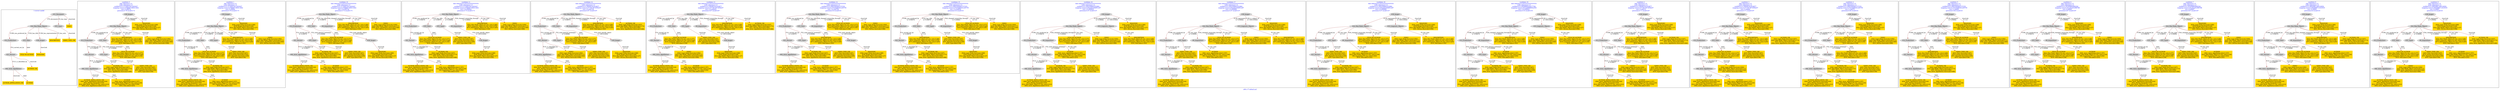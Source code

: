 digraph n0 {
fontcolor="blue"
remincross="true"
label="s08-s-17-edited.xml"
subgraph cluster_0 {
label="1-correct model"
n2[style="filled",color="white",fillcolor="lightgray",label="E12_Production1"];
n3[style="filled",color="white",fillcolor="lightgray",label="E21_Person1"];
n4[style="filled",color="white",fillcolor="lightgray",label="E82_Actor_Appellation1"];
n5[shape="plaintext",style="filled",fillcolor="gold",label="AUTHOR_URI"];
n6[style="filled",color="white",fillcolor="lightgray",label="E22_Man-Made_Object1"];
n7[style="filled",color="white",fillcolor="lightgray",label="E35_Title1"];
n8[style="filled",color="white",fillcolor="lightgray",label="E38_Image1"];
n9[shape="plaintext",style="filled",fillcolor="gold",label="DESCRIPTION"];
n10[style="filled",color="white",fillcolor="lightgray",label="E31_Document1"];
n11[style="filled",color="white",fillcolor="lightgray",label="E55_Type1"];
n12[shape="plaintext",style="filled",fillcolor="gold",label="VIDEO"];
n13[shape="plaintext",style="filled",fillcolor="gold",label="TITLE NO AUTHOR"];
n14[shape="plaintext",style="filled",fillcolor="gold",label="IMAGESRC"];
n15[shape="plaintext",style="filled",fillcolor="gold",label="VIDEO_TYPE_URI"];
n16[shape="plaintext",style="filled",fillcolor="gold",label="AUTHOR_APPELLATION_URI"];
n17[shape="plaintext",style="filled",fillcolor="gold",label="AUTHOR"];
}
subgraph cluster_1 {
label="candidate 0\nlink coherence:1.0\nnode coherence:1.0\nconfidence:0.31100915412402047\nmapping score:0.4786697180413402\ncost:13.99878\n-precision:0.79-recall:0.73"
n19[style="filled",color="white",fillcolor="lightgray",label="E12_Production1"];
n20[style="filled",color="white",fillcolor="lightgray",label="E21_Person1"];
n21[style="filled",color="white",fillcolor="lightgray",label="E55_Type1"];
n22[style="filled",color="white",fillcolor="lightgray",label="E82_Actor_Appellation1"];
n23[style="filled",color="white",fillcolor="lightgray",label="E22_Man-Made_Object1"];
n24[style="filled",color="white",fillcolor="lightgray",label="E35_Title1"];
n25[style="filled",color="white",fillcolor="lightgray",label="E38_Image1"];
n26[shape="plaintext",style="filled",fillcolor="gold",label="IMAGESRC\n[E40_Legal_Body,classLink,0.588]\n[E38_Image,classLink,0.228]\n[E22_Man-Made_Object,classLink,0.127]\n[E21_Person,classLink,0.056]"];
n27[shape="plaintext",style="filled",fillcolor="gold",label="VIDEO_TYPE_URI\n[E55_Type,classLink,0.467]\n[E74_Group,classLink,0.243]\n[E57_Material,classLink,0.209]\n[E55_Type,label,0.08]"];
n28[shape="plaintext",style="filled",fillcolor="gold",label="AUTHOR_APPELLATION_URI\n[E82_Actor_Appellation,classLink,0.64]\n[E21_Person,classLink,0.333]\n[E22_Man-Made_Object,P3_has_note,0.014]\n[E82_Actor_Appellation,label,0.013]"];
n29[shape="plaintext",style="filled",fillcolor="gold",label="AUTHOR_URI\n[E40_Legal_Body,classLink,0.647]\n[E22_Man-Made_Object,classLink,0.173]\n[E21_Person,classLink,0.092]\n[E82_Actor_Appellation,classLink,0.088]"];
n30[shape="plaintext",style="filled",fillcolor="gold",label="TITLE NO AUTHOR\n[E22_Man-Made_Object,P3_has_note,0.277]\n[E73_Information_Object,P3_has_note,0.246]\n[E33_Linguistic_Object,P3_has_note,0.239]\n[E35_Title,label,0.238]"];
n31[shape="plaintext",style="filled",fillcolor="gold",label="DESCRIPTION\n[E22_Man-Made_Object,P3_has_note,0.296]\n[E33_Linguistic_Object,P3_has_note,0.276]\n[E73_Information_Object,P3_has_note,0.265]\n[E35_Title,label,0.163]"];
n32[shape="plaintext",style="filled",fillcolor="gold",label="VIDEO\n[E40_Legal_Body,classLink,0.694]\n[E22_Man-Made_Object,classLink,0.17]\n[E82_Actor_Appellation,classLink,0.068]\n[E21_Person,classLink,0.068]"];
n33[shape="plaintext",style="filled",fillcolor="gold",label="AUTHOR\n[E82_Actor_Appellation,label,0.357]\n[E22_Man-Made_Object,P3_has_note,0.236]\n[E8_Acquisition,P3_has_note,0.204]\n[E35_Title,label,0.203]"];
}
subgraph cluster_2 {
label="candidate 1\nlink coherence:1.0\nnode coherence:1.0\nconfidence:0.31100915412402047\nmapping score:0.4786697180413402\ncost:13.99884\n-precision:0.79-recall:0.73"
n35[style="filled",color="white",fillcolor="lightgray",label="E12_Production1"];
n36[style="filled",color="white",fillcolor="lightgray",label="E21_Person1"];
n37[style="filled",color="white",fillcolor="lightgray",label="E82_Actor_Appellation1"];
n38[style="filled",color="white",fillcolor="lightgray",label="E22_Man-Made_Object1"];
n39[style="filled",color="white",fillcolor="lightgray",label="E35_Title1"];
n40[style="filled",color="white",fillcolor="lightgray",label="E55_Type2"];
n41[style="filled",color="white",fillcolor="lightgray",label="E38_Image1"];
n42[shape="plaintext",style="filled",fillcolor="gold",label="IMAGESRC\n[E40_Legal_Body,classLink,0.588]\n[E38_Image,classLink,0.228]\n[E22_Man-Made_Object,classLink,0.127]\n[E21_Person,classLink,0.056]"];
n43[shape="plaintext",style="filled",fillcolor="gold",label="AUTHOR_APPELLATION_URI\n[E82_Actor_Appellation,classLink,0.64]\n[E21_Person,classLink,0.333]\n[E22_Man-Made_Object,P3_has_note,0.014]\n[E82_Actor_Appellation,label,0.013]"];
n44[shape="plaintext",style="filled",fillcolor="gold",label="VIDEO_TYPE_URI\n[E55_Type,classLink,0.467]\n[E74_Group,classLink,0.243]\n[E57_Material,classLink,0.209]\n[E55_Type,label,0.08]"];
n45[shape="plaintext",style="filled",fillcolor="gold",label="AUTHOR_URI\n[E40_Legal_Body,classLink,0.647]\n[E22_Man-Made_Object,classLink,0.173]\n[E21_Person,classLink,0.092]\n[E82_Actor_Appellation,classLink,0.088]"];
n46[shape="plaintext",style="filled",fillcolor="gold",label="TITLE NO AUTHOR\n[E22_Man-Made_Object,P3_has_note,0.277]\n[E73_Information_Object,P3_has_note,0.246]\n[E33_Linguistic_Object,P3_has_note,0.239]\n[E35_Title,label,0.238]"];
n47[shape="plaintext",style="filled",fillcolor="gold",label="DESCRIPTION\n[E22_Man-Made_Object,P3_has_note,0.296]\n[E33_Linguistic_Object,P3_has_note,0.276]\n[E73_Information_Object,P3_has_note,0.265]\n[E35_Title,label,0.163]"];
n48[shape="plaintext",style="filled",fillcolor="gold",label="VIDEO\n[E40_Legal_Body,classLink,0.694]\n[E22_Man-Made_Object,classLink,0.17]\n[E82_Actor_Appellation,classLink,0.068]\n[E21_Person,classLink,0.068]"];
n49[shape="plaintext",style="filled",fillcolor="gold",label="AUTHOR\n[E82_Actor_Appellation,label,0.357]\n[E22_Man-Made_Object,P3_has_note,0.236]\n[E8_Acquisition,P3_has_note,0.204]\n[E35_Title,label,0.203]"];
}
subgraph cluster_3 {
label="candidate 10\nlink coherence:0.9333333333333333\nnode coherence:1.0\nconfidence:0.31100915412402047\nmapping score:0.4786697180413402\ncost:114.008792\n-precision:0.73-recall:0.73"
n51[style="filled",color="white",fillcolor="lightgray",label="E12_Production1"];
n52[style="filled",color="white",fillcolor="lightgray",label="E21_Person1"];
n53[style="filled",color="white",fillcolor="lightgray",label="E55_Type1"];
n54[style="filled",color="white",fillcolor="lightgray",label="E82_Actor_Appellation1"];
n55[style="filled",color="white",fillcolor="lightgray",label="E22_Man-Made_Object1"];
n56[style="filled",color="white",fillcolor="lightgray",label="E35_Title1"];
n57[style="filled",color="white",fillcolor="lightgray",label="E8_Acquisition1"];
n58[style="filled",color="white",fillcolor="lightgray",label="E38_Image1"];
n59[shape="plaintext",style="filled",fillcolor="gold",label="IMAGESRC\n[E40_Legal_Body,classLink,0.588]\n[E38_Image,classLink,0.228]\n[E22_Man-Made_Object,classLink,0.127]\n[E21_Person,classLink,0.056]"];
n60[shape="plaintext",style="filled",fillcolor="gold",label="VIDEO_TYPE_URI\n[E55_Type,classLink,0.467]\n[E74_Group,classLink,0.243]\n[E57_Material,classLink,0.209]\n[E55_Type,label,0.08]"];
n61[shape="plaintext",style="filled",fillcolor="gold",label="AUTHOR_APPELLATION_URI\n[E82_Actor_Appellation,classLink,0.64]\n[E21_Person,classLink,0.333]\n[E22_Man-Made_Object,P3_has_note,0.014]\n[E82_Actor_Appellation,label,0.013]"];
n62[shape="plaintext",style="filled",fillcolor="gold",label="AUTHOR_URI\n[E40_Legal_Body,classLink,0.647]\n[E22_Man-Made_Object,classLink,0.173]\n[E21_Person,classLink,0.092]\n[E82_Actor_Appellation,classLink,0.088]"];
n63[shape="plaintext",style="filled",fillcolor="gold",label="TITLE NO AUTHOR\n[E22_Man-Made_Object,P3_has_note,0.277]\n[E73_Information_Object,P3_has_note,0.246]\n[E33_Linguistic_Object,P3_has_note,0.239]\n[E35_Title,label,0.238]"];
n64[shape="plaintext",style="filled",fillcolor="gold",label="DESCRIPTION\n[E22_Man-Made_Object,P3_has_note,0.296]\n[E33_Linguistic_Object,P3_has_note,0.276]\n[E73_Information_Object,P3_has_note,0.265]\n[E35_Title,label,0.163]"];
n65[shape="plaintext",style="filled",fillcolor="gold",label="VIDEO\n[E40_Legal_Body,classLink,0.694]\n[E22_Man-Made_Object,classLink,0.17]\n[E82_Actor_Appellation,classLink,0.068]\n[E21_Person,classLink,0.068]"];
n66[shape="plaintext",style="filled",fillcolor="gold",label="AUTHOR\n[E82_Actor_Appellation,label,0.357]\n[E22_Man-Made_Object,P3_has_note,0.236]\n[E8_Acquisition,P3_has_note,0.204]\n[E35_Title,label,0.203]"];
}
subgraph cluster_4 {
label="candidate 11\nlink coherence:0.9333333333333333\nnode coherence:1.0\nconfidence:0.31100915412402047\nmapping score:0.4786697180413402\ncost:114.008852\n-precision:0.73-recall:0.73"
n68[style="filled",color="white",fillcolor="lightgray",label="E12_Production1"];
n69[style="filled",color="white",fillcolor="lightgray",label="E21_Person1"];
n70[style="filled",color="white",fillcolor="lightgray",label="E82_Actor_Appellation1"];
n71[style="filled",color="white",fillcolor="lightgray",label="E22_Man-Made_Object1"];
n72[style="filled",color="white",fillcolor="lightgray",label="E35_Title1"];
n73[style="filled",color="white",fillcolor="lightgray",label="E55_Type2"];
n74[style="filled",color="white",fillcolor="lightgray",label="E8_Acquisition1"];
n75[style="filled",color="white",fillcolor="lightgray",label="E38_Image1"];
n76[shape="plaintext",style="filled",fillcolor="gold",label="IMAGESRC\n[E40_Legal_Body,classLink,0.588]\n[E38_Image,classLink,0.228]\n[E22_Man-Made_Object,classLink,0.127]\n[E21_Person,classLink,0.056]"];
n77[shape="plaintext",style="filled",fillcolor="gold",label="AUTHOR_APPELLATION_URI\n[E82_Actor_Appellation,classLink,0.64]\n[E21_Person,classLink,0.333]\n[E22_Man-Made_Object,P3_has_note,0.014]\n[E82_Actor_Appellation,label,0.013]"];
n78[shape="plaintext",style="filled",fillcolor="gold",label="VIDEO_TYPE_URI\n[E55_Type,classLink,0.467]\n[E74_Group,classLink,0.243]\n[E57_Material,classLink,0.209]\n[E55_Type,label,0.08]"];
n79[shape="plaintext",style="filled",fillcolor="gold",label="AUTHOR_URI\n[E40_Legal_Body,classLink,0.647]\n[E22_Man-Made_Object,classLink,0.173]\n[E21_Person,classLink,0.092]\n[E82_Actor_Appellation,classLink,0.088]"];
n80[shape="plaintext",style="filled",fillcolor="gold",label="TITLE NO AUTHOR\n[E22_Man-Made_Object,P3_has_note,0.277]\n[E73_Information_Object,P3_has_note,0.246]\n[E33_Linguistic_Object,P3_has_note,0.239]\n[E35_Title,label,0.238]"];
n81[shape="plaintext",style="filled",fillcolor="gold",label="DESCRIPTION\n[E22_Man-Made_Object,P3_has_note,0.296]\n[E33_Linguistic_Object,P3_has_note,0.276]\n[E73_Information_Object,P3_has_note,0.265]\n[E35_Title,label,0.163]"];
n82[shape="plaintext",style="filled",fillcolor="gold",label="VIDEO\n[E40_Legal_Body,classLink,0.694]\n[E22_Man-Made_Object,classLink,0.17]\n[E82_Actor_Appellation,classLink,0.068]\n[E21_Person,classLink,0.068]"];
n83[shape="plaintext",style="filled",fillcolor="gold",label="AUTHOR\n[E82_Actor_Appellation,label,0.357]\n[E22_Man-Made_Object,P3_has_note,0.236]\n[E8_Acquisition,P3_has_note,0.204]\n[E35_Title,label,0.203]"];
}
subgraph cluster_5 {
label="candidate 12\nlink coherence:0.9333333333333333\nnode coherence:1.0\nconfidence:0.308362161916877\nmapping score:0.4777873873056257\ncost:114.008792\n-precision:0.67-recall:0.67"
n85[style="filled",color="white",fillcolor="lightgray",label="E12_Production1"];
n86[style="filled",color="white",fillcolor="lightgray",label="E21_Person1"];
n87[style="filled",color="white",fillcolor="lightgray",label="E55_Type1"];
n88[style="filled",color="white",fillcolor="lightgray",label="E82_Actor_Appellation1"];
n89[style="filled",color="white",fillcolor="lightgray",label="E22_Man-Made_Object1"];
n90[style="filled",color="white",fillcolor="lightgray",label="E35_Title1"];
n91[style="filled",color="white",fillcolor="lightgray",label="E8_Acquisition1"];
n92[style="filled",color="white",fillcolor="lightgray",label="E38_Image1"];
n93[shape="plaintext",style="filled",fillcolor="gold",label="IMAGESRC\n[E40_Legal_Body,classLink,0.588]\n[E38_Image,classLink,0.228]\n[E22_Man-Made_Object,classLink,0.127]\n[E21_Person,classLink,0.056]"];
n94[shape="plaintext",style="filled",fillcolor="gold",label="VIDEO_TYPE_URI\n[E55_Type,classLink,0.467]\n[E74_Group,classLink,0.243]\n[E57_Material,classLink,0.209]\n[E55_Type,label,0.08]"];
n95[shape="plaintext",style="filled",fillcolor="gold",label="AUTHOR_APPELLATION_URI\n[E82_Actor_Appellation,classLink,0.64]\n[E21_Person,classLink,0.333]\n[E22_Man-Made_Object,P3_has_note,0.014]\n[E82_Actor_Appellation,label,0.013]"];
n96[shape="plaintext",style="filled",fillcolor="gold",label="VIDEO\n[E40_Legal_Body,classLink,0.694]\n[E22_Man-Made_Object,classLink,0.17]\n[E82_Actor_Appellation,classLink,0.068]\n[E21_Person,classLink,0.068]"];
n97[shape="plaintext",style="filled",fillcolor="gold",label="TITLE NO AUTHOR\n[E22_Man-Made_Object,P3_has_note,0.277]\n[E73_Information_Object,P3_has_note,0.246]\n[E33_Linguistic_Object,P3_has_note,0.239]\n[E35_Title,label,0.238]"];
n98[shape="plaintext",style="filled",fillcolor="gold",label="DESCRIPTION\n[E22_Man-Made_Object,P3_has_note,0.296]\n[E33_Linguistic_Object,P3_has_note,0.276]\n[E73_Information_Object,P3_has_note,0.265]\n[E35_Title,label,0.163]"];
n99[shape="plaintext",style="filled",fillcolor="gold",label="AUTHOR_URI\n[E40_Legal_Body,classLink,0.647]\n[E22_Man-Made_Object,classLink,0.173]\n[E21_Person,classLink,0.092]\n[E82_Actor_Appellation,classLink,0.088]"];
n100[shape="plaintext",style="filled",fillcolor="gold",label="AUTHOR\n[E82_Actor_Appellation,label,0.357]\n[E22_Man-Made_Object,P3_has_note,0.236]\n[E8_Acquisition,P3_has_note,0.204]\n[E35_Title,label,0.203]"];
}
subgraph cluster_6 {
label="candidate 13\nlink coherence:0.9333333333333333\nnode coherence:1.0\nconfidence:0.308362161916877\nmapping score:0.4777873873056257\ncost:114.008852\n-precision:0.67-recall:0.67"
n102[style="filled",color="white",fillcolor="lightgray",label="E12_Production1"];
n103[style="filled",color="white",fillcolor="lightgray",label="E21_Person1"];
n104[style="filled",color="white",fillcolor="lightgray",label="E82_Actor_Appellation1"];
n105[style="filled",color="white",fillcolor="lightgray",label="E22_Man-Made_Object1"];
n106[style="filled",color="white",fillcolor="lightgray",label="E35_Title1"];
n107[style="filled",color="white",fillcolor="lightgray",label="E55_Type2"];
n108[style="filled",color="white",fillcolor="lightgray",label="E8_Acquisition1"];
n109[style="filled",color="white",fillcolor="lightgray",label="E38_Image1"];
n110[shape="plaintext",style="filled",fillcolor="gold",label="IMAGESRC\n[E40_Legal_Body,classLink,0.588]\n[E38_Image,classLink,0.228]\n[E22_Man-Made_Object,classLink,0.127]\n[E21_Person,classLink,0.056]"];
n111[shape="plaintext",style="filled",fillcolor="gold",label="AUTHOR_APPELLATION_URI\n[E82_Actor_Appellation,classLink,0.64]\n[E21_Person,classLink,0.333]\n[E22_Man-Made_Object,P3_has_note,0.014]\n[E82_Actor_Appellation,label,0.013]"];
n112[shape="plaintext",style="filled",fillcolor="gold",label="VIDEO_TYPE_URI\n[E55_Type,classLink,0.467]\n[E74_Group,classLink,0.243]\n[E57_Material,classLink,0.209]\n[E55_Type,label,0.08]"];
n113[shape="plaintext",style="filled",fillcolor="gold",label="VIDEO\n[E40_Legal_Body,classLink,0.694]\n[E22_Man-Made_Object,classLink,0.17]\n[E82_Actor_Appellation,classLink,0.068]\n[E21_Person,classLink,0.068]"];
n114[shape="plaintext",style="filled",fillcolor="gold",label="TITLE NO AUTHOR\n[E22_Man-Made_Object,P3_has_note,0.277]\n[E73_Information_Object,P3_has_note,0.246]\n[E33_Linguistic_Object,P3_has_note,0.239]\n[E35_Title,label,0.238]"];
n115[shape="plaintext",style="filled",fillcolor="gold",label="DESCRIPTION\n[E22_Man-Made_Object,P3_has_note,0.296]\n[E33_Linguistic_Object,P3_has_note,0.276]\n[E73_Information_Object,P3_has_note,0.265]\n[E35_Title,label,0.163]"];
n116[shape="plaintext",style="filled",fillcolor="gold",label="AUTHOR_URI\n[E40_Legal_Body,classLink,0.647]\n[E22_Man-Made_Object,classLink,0.173]\n[E21_Person,classLink,0.092]\n[E82_Actor_Appellation,classLink,0.088]"];
n117[shape="plaintext",style="filled",fillcolor="gold",label="AUTHOR\n[E82_Actor_Appellation,label,0.357]\n[E22_Man-Made_Object,P3_has_note,0.236]\n[E8_Acquisition,P3_has_note,0.204]\n[E35_Title,label,0.203]"];
}
subgraph cluster_7 {
label="candidate 14\nlink coherence:0.9333333333333333\nnode coherence:1.0\nconfidence:0.29925264903737253\nmapping score:0.47475088301245755\ncost:114.008792\n-precision:0.6-recall:0.6"
n119[style="filled",color="white",fillcolor="lightgray",label="E12_Production1"];
n120[style="filled",color="white",fillcolor="lightgray",label="E21_Person1"];
n121[style="filled",color="white",fillcolor="lightgray",label="E55_Type1"];
n122[style="filled",color="white",fillcolor="lightgray",label="E82_Actor_Appellation1"];
n123[style="filled",color="white",fillcolor="lightgray",label="E22_Man-Made_Object1"];
n124[style="filled",color="white",fillcolor="lightgray",label="E35_Title1"];
n125[style="filled",color="white",fillcolor="lightgray",label="E8_Acquisition1"];
n126[style="filled",color="white",fillcolor="lightgray",label="E38_Image1"];
n127[shape="plaintext",style="filled",fillcolor="gold",label="IMAGESRC\n[E40_Legal_Body,classLink,0.588]\n[E38_Image,classLink,0.228]\n[E22_Man-Made_Object,classLink,0.127]\n[E21_Person,classLink,0.056]"];
n128[shape="plaintext",style="filled",fillcolor="gold",label="VIDEO_TYPE_URI\n[E55_Type,classLink,0.467]\n[E74_Group,classLink,0.243]\n[E57_Material,classLink,0.209]\n[E55_Type,label,0.08]"];
n129[shape="plaintext",style="filled",fillcolor="gold",label="AUTHOR_APPELLATION_URI\n[E82_Actor_Appellation,classLink,0.64]\n[E21_Person,classLink,0.333]\n[E22_Man-Made_Object,P3_has_note,0.014]\n[E82_Actor_Appellation,label,0.013]"];
n130[shape="plaintext",style="filled",fillcolor="gold",label="AUTHOR_URI\n[E40_Legal_Body,classLink,0.647]\n[E22_Man-Made_Object,classLink,0.173]\n[E21_Person,classLink,0.092]\n[E82_Actor_Appellation,classLink,0.088]"];
n131[shape="plaintext",style="filled",fillcolor="gold",label="DESCRIPTION\n[E22_Man-Made_Object,P3_has_note,0.296]\n[E33_Linguistic_Object,P3_has_note,0.276]\n[E73_Information_Object,P3_has_note,0.265]\n[E35_Title,label,0.163]"];
n132[shape="plaintext",style="filled",fillcolor="gold",label="TITLE NO AUTHOR\n[E22_Man-Made_Object,P3_has_note,0.277]\n[E73_Information_Object,P3_has_note,0.246]\n[E33_Linguistic_Object,P3_has_note,0.239]\n[E35_Title,label,0.238]"];
n133[shape="plaintext",style="filled",fillcolor="gold",label="VIDEO\n[E40_Legal_Body,classLink,0.694]\n[E22_Man-Made_Object,classLink,0.17]\n[E82_Actor_Appellation,classLink,0.068]\n[E21_Person,classLink,0.068]"];
n134[shape="plaintext",style="filled",fillcolor="gold",label="AUTHOR\n[E82_Actor_Appellation,label,0.357]\n[E22_Man-Made_Object,P3_has_note,0.236]\n[E8_Acquisition,P3_has_note,0.204]\n[E35_Title,label,0.203]"];
}
subgraph cluster_8 {
label="candidate 15\nlink coherence:0.9333333333333333\nnode coherence:1.0\nconfidence:0.29925264903737253\nmapping score:0.47475088301245755\ncost:114.008852\n-precision:0.6-recall:0.6"
n136[style="filled",color="white",fillcolor="lightgray",label="E12_Production1"];
n137[style="filled",color="white",fillcolor="lightgray",label="E21_Person1"];
n138[style="filled",color="white",fillcolor="lightgray",label="E82_Actor_Appellation1"];
n139[style="filled",color="white",fillcolor="lightgray",label="E22_Man-Made_Object1"];
n140[style="filled",color="white",fillcolor="lightgray",label="E35_Title1"];
n141[style="filled",color="white",fillcolor="lightgray",label="E55_Type2"];
n142[style="filled",color="white",fillcolor="lightgray",label="E8_Acquisition1"];
n143[style="filled",color="white",fillcolor="lightgray",label="E38_Image1"];
n144[shape="plaintext",style="filled",fillcolor="gold",label="IMAGESRC\n[E40_Legal_Body,classLink,0.588]\n[E38_Image,classLink,0.228]\n[E22_Man-Made_Object,classLink,0.127]\n[E21_Person,classLink,0.056]"];
n145[shape="plaintext",style="filled",fillcolor="gold",label="AUTHOR_APPELLATION_URI\n[E82_Actor_Appellation,classLink,0.64]\n[E21_Person,classLink,0.333]\n[E22_Man-Made_Object,P3_has_note,0.014]\n[E82_Actor_Appellation,label,0.013]"];
n146[shape="plaintext",style="filled",fillcolor="gold",label="VIDEO_TYPE_URI\n[E55_Type,classLink,0.467]\n[E74_Group,classLink,0.243]\n[E57_Material,classLink,0.209]\n[E55_Type,label,0.08]"];
n147[shape="plaintext",style="filled",fillcolor="gold",label="AUTHOR_URI\n[E40_Legal_Body,classLink,0.647]\n[E22_Man-Made_Object,classLink,0.173]\n[E21_Person,classLink,0.092]\n[E82_Actor_Appellation,classLink,0.088]"];
n148[shape="plaintext",style="filled",fillcolor="gold",label="DESCRIPTION\n[E22_Man-Made_Object,P3_has_note,0.296]\n[E33_Linguistic_Object,P3_has_note,0.276]\n[E73_Information_Object,P3_has_note,0.265]\n[E35_Title,label,0.163]"];
n149[shape="plaintext",style="filled",fillcolor="gold",label="TITLE NO AUTHOR\n[E22_Man-Made_Object,P3_has_note,0.277]\n[E73_Information_Object,P3_has_note,0.246]\n[E33_Linguistic_Object,P3_has_note,0.239]\n[E35_Title,label,0.238]"];
n150[shape="plaintext",style="filled",fillcolor="gold",label="VIDEO\n[E40_Legal_Body,classLink,0.694]\n[E22_Man-Made_Object,classLink,0.17]\n[E82_Actor_Appellation,classLink,0.068]\n[E21_Person,classLink,0.068]"];
n151[shape="plaintext",style="filled",fillcolor="gold",label="AUTHOR\n[E82_Actor_Appellation,label,0.357]\n[E22_Man-Made_Object,P3_has_note,0.236]\n[E8_Acquisition,P3_has_note,0.204]\n[E35_Title,label,0.203]"];
}
subgraph cluster_9 {
label="candidate 16\nlink coherence:0.9333333333333333\nnode coherence:1.0\nconfidence:0.2942206602553892\nmapping score:0.4522402200851297\ncost:114.008822\n-precision:0.47-recall:0.47"
n153[style="filled",color="white",fillcolor="lightgray",label="E12_Production1"];
n154[style="filled",color="white",fillcolor="lightgray",label="E21_Person1"];
n155[style="filled",color="white",fillcolor="lightgray",label="E55_Type1"];
n156[style="filled",color="white",fillcolor="lightgray",label="E82_Actor_Appellation1"];
n157[style="filled",color="white",fillcolor="lightgray",label="E22_Man-Made_Object1"];
n158[style="filled",color="white",fillcolor="lightgray",label="E8_Acquisition1"];
n159[style="filled",color="white",fillcolor="lightgray",label="E38_Image1"];
n160[style="filled",color="white",fillcolor="lightgray",label="E33_Linguistic_Object2"];
n161[shape="plaintext",style="filled",fillcolor="gold",label="DESCRIPTION\n[E22_Man-Made_Object,P3_has_note,0.296]\n[E33_Linguistic_Object,P3_has_note,0.276]\n[E73_Information_Object,P3_has_note,0.265]\n[E35_Title,label,0.163]"];
n162[shape="plaintext",style="filled",fillcolor="gold",label="IMAGESRC\n[E40_Legal_Body,classLink,0.588]\n[E38_Image,classLink,0.228]\n[E22_Man-Made_Object,classLink,0.127]\n[E21_Person,classLink,0.056]"];
n163[shape="plaintext",style="filled",fillcolor="gold",label="VIDEO_TYPE_URI\n[E55_Type,classLink,0.467]\n[E74_Group,classLink,0.243]\n[E57_Material,classLink,0.209]\n[E55_Type,label,0.08]"];
n164[shape="plaintext",style="filled",fillcolor="gold",label="AUTHOR_APPELLATION_URI\n[E82_Actor_Appellation,classLink,0.64]\n[E21_Person,classLink,0.333]\n[E22_Man-Made_Object,P3_has_note,0.014]\n[E82_Actor_Appellation,label,0.013]"];
n165[shape="plaintext",style="filled",fillcolor="gold",label="AUTHOR_URI\n[E40_Legal_Body,classLink,0.647]\n[E22_Man-Made_Object,classLink,0.173]\n[E21_Person,classLink,0.092]\n[E82_Actor_Appellation,classLink,0.088]"];
n166[shape="plaintext",style="filled",fillcolor="gold",label="TITLE NO AUTHOR\n[E22_Man-Made_Object,P3_has_note,0.277]\n[E73_Information_Object,P3_has_note,0.246]\n[E33_Linguistic_Object,P3_has_note,0.239]\n[E35_Title,label,0.238]"];
n167[shape="plaintext",style="filled",fillcolor="gold",label="VIDEO\n[E40_Legal_Body,classLink,0.694]\n[E22_Man-Made_Object,classLink,0.17]\n[E82_Actor_Appellation,classLink,0.068]\n[E21_Person,classLink,0.068]"];
n168[shape="plaintext",style="filled",fillcolor="gold",label="AUTHOR\n[E82_Actor_Appellation,label,0.357]\n[E22_Man-Made_Object,P3_has_note,0.236]\n[E8_Acquisition,P3_has_note,0.204]\n[E35_Title,label,0.203]"];
}
subgraph cluster_10 {
label="candidate 17\nlink coherence:0.9333333333333333\nnode coherence:1.0\nconfidence:0.2942206602553892\nmapping score:0.4522402200851297\ncost:114.008882\n-precision:0.47-recall:0.47"
n170[style="filled",color="white",fillcolor="lightgray",label="E12_Production1"];
n171[style="filled",color="white",fillcolor="lightgray",label="E21_Person1"];
n172[style="filled",color="white",fillcolor="lightgray",label="E82_Actor_Appellation1"];
n173[style="filled",color="white",fillcolor="lightgray",label="E22_Man-Made_Object1"];
n174[style="filled",color="white",fillcolor="lightgray",label="E55_Type2"];
n175[style="filled",color="white",fillcolor="lightgray",label="E8_Acquisition1"];
n176[style="filled",color="white",fillcolor="lightgray",label="E38_Image1"];
n177[style="filled",color="white",fillcolor="lightgray",label="E33_Linguistic_Object2"];
n178[shape="plaintext",style="filled",fillcolor="gold",label="DESCRIPTION\n[E22_Man-Made_Object,P3_has_note,0.296]\n[E33_Linguistic_Object,P3_has_note,0.276]\n[E73_Information_Object,P3_has_note,0.265]\n[E35_Title,label,0.163]"];
n179[shape="plaintext",style="filled",fillcolor="gold",label="IMAGESRC\n[E40_Legal_Body,classLink,0.588]\n[E38_Image,classLink,0.228]\n[E22_Man-Made_Object,classLink,0.127]\n[E21_Person,classLink,0.056]"];
n180[shape="plaintext",style="filled",fillcolor="gold",label="AUTHOR_APPELLATION_URI\n[E82_Actor_Appellation,classLink,0.64]\n[E21_Person,classLink,0.333]\n[E22_Man-Made_Object,P3_has_note,0.014]\n[E82_Actor_Appellation,label,0.013]"];
n181[shape="plaintext",style="filled",fillcolor="gold",label="VIDEO_TYPE_URI\n[E55_Type,classLink,0.467]\n[E74_Group,classLink,0.243]\n[E57_Material,classLink,0.209]\n[E55_Type,label,0.08]"];
n182[shape="plaintext",style="filled",fillcolor="gold",label="AUTHOR_URI\n[E40_Legal_Body,classLink,0.647]\n[E22_Man-Made_Object,classLink,0.173]\n[E21_Person,classLink,0.092]\n[E82_Actor_Appellation,classLink,0.088]"];
n183[shape="plaintext",style="filled",fillcolor="gold",label="TITLE NO AUTHOR\n[E22_Man-Made_Object,P3_has_note,0.277]\n[E73_Information_Object,P3_has_note,0.246]\n[E33_Linguistic_Object,P3_has_note,0.239]\n[E35_Title,label,0.238]"];
n184[shape="plaintext",style="filled",fillcolor="gold",label="VIDEO\n[E40_Legal_Body,classLink,0.694]\n[E22_Man-Made_Object,classLink,0.17]\n[E82_Actor_Appellation,classLink,0.068]\n[E21_Person,classLink,0.068]"];
n185[shape="plaintext",style="filled",fillcolor="gold",label="AUTHOR\n[E82_Actor_Appellation,label,0.357]\n[E22_Man-Made_Object,P3_has_note,0.236]\n[E8_Acquisition,P3_has_note,0.204]\n[E35_Title,label,0.203]"];
}
subgraph cluster_11 {
label="candidate 18\nlink coherence:0.9333333333333333\nnode coherence:1.0\nconfidence:0.2942206602553892\nmapping score:0.4522402200851297\ncost:114.008962\n-precision:0.47-recall:0.47"
n187[style="filled",color="white",fillcolor="lightgray",label="E12_Production1"];
n188[style="filled",color="white",fillcolor="lightgray",label="E21_Person1"];
n189[style="filled",color="white",fillcolor="lightgray",label="E82_Actor_Appellation1"];
n190[style="filled",color="white",fillcolor="lightgray",label="E22_Man-Made_Object1"];
n191[style="filled",color="white",fillcolor="lightgray",label="E55_Type3"];
n192[style="filled",color="white",fillcolor="lightgray",label="E8_Acquisition1"];
n193[style="filled",color="white",fillcolor="lightgray",label="E38_Image1"];
n194[style="filled",color="white",fillcolor="lightgray",label="E33_Linguistic_Object2"];
n195[shape="plaintext",style="filled",fillcolor="gold",label="DESCRIPTION\n[E22_Man-Made_Object,P3_has_note,0.296]\n[E33_Linguistic_Object,P3_has_note,0.276]\n[E73_Information_Object,P3_has_note,0.265]\n[E35_Title,label,0.163]"];
n196[shape="plaintext",style="filled",fillcolor="gold",label="IMAGESRC\n[E40_Legal_Body,classLink,0.588]\n[E38_Image,classLink,0.228]\n[E22_Man-Made_Object,classLink,0.127]\n[E21_Person,classLink,0.056]"];
n197[shape="plaintext",style="filled",fillcolor="gold",label="AUTHOR_APPELLATION_URI\n[E82_Actor_Appellation,classLink,0.64]\n[E21_Person,classLink,0.333]\n[E22_Man-Made_Object,P3_has_note,0.014]\n[E82_Actor_Appellation,label,0.013]"];
n198[shape="plaintext",style="filled",fillcolor="gold",label="VIDEO_TYPE_URI\n[E55_Type,classLink,0.467]\n[E74_Group,classLink,0.243]\n[E57_Material,classLink,0.209]\n[E55_Type,label,0.08]"];
n199[shape="plaintext",style="filled",fillcolor="gold",label="AUTHOR_URI\n[E40_Legal_Body,classLink,0.647]\n[E22_Man-Made_Object,classLink,0.173]\n[E21_Person,classLink,0.092]\n[E82_Actor_Appellation,classLink,0.088]"];
n200[shape="plaintext",style="filled",fillcolor="gold",label="TITLE NO AUTHOR\n[E22_Man-Made_Object,P3_has_note,0.277]\n[E73_Information_Object,P3_has_note,0.246]\n[E33_Linguistic_Object,P3_has_note,0.239]\n[E35_Title,label,0.238]"];
n201[shape="plaintext",style="filled",fillcolor="gold",label="VIDEO\n[E40_Legal_Body,classLink,0.694]\n[E22_Man-Made_Object,classLink,0.17]\n[E82_Actor_Appellation,classLink,0.068]\n[E21_Person,classLink,0.068]"];
n202[shape="plaintext",style="filled",fillcolor="gold",label="AUTHOR\n[E82_Actor_Appellation,label,0.357]\n[E22_Man-Made_Object,P3_has_note,0.236]\n[E8_Acquisition,P3_has_note,0.204]\n[E35_Title,label,0.203]"];
}
subgraph cluster_12 {
label="candidate 19\nlink coherence:0.9333333333333333\nnode coherence:1.0\nconfidence:0.29208900428277784\nmapping score:0.4515296680942593\ncost:114.008822\n-precision:0.53-recall:0.53"
n204[style="filled",color="white",fillcolor="lightgray",label="E12_Production1"];
n205[style="filled",color="white",fillcolor="lightgray",label="E21_Person1"];
n206[style="filled",color="white",fillcolor="lightgray",label="E55_Type1"];
n207[style="filled",color="white",fillcolor="lightgray",label="E82_Actor_Appellation1"];
n208[style="filled",color="white",fillcolor="lightgray",label="E22_Man-Made_Object1"];
n209[style="filled",color="white",fillcolor="lightgray",label="E8_Acquisition1"];
n210[style="filled",color="white",fillcolor="lightgray",label="E38_Image1"];
n211[style="filled",color="white",fillcolor="lightgray",label="E33_Linguistic_Object2"];
n212[shape="plaintext",style="filled",fillcolor="gold",label="TITLE NO AUTHOR\n[E22_Man-Made_Object,P3_has_note,0.277]\n[E73_Information_Object,P3_has_note,0.246]\n[E33_Linguistic_Object,P3_has_note,0.239]\n[E35_Title,label,0.238]"];
n213[shape="plaintext",style="filled",fillcolor="gold",label="IMAGESRC\n[E40_Legal_Body,classLink,0.588]\n[E38_Image,classLink,0.228]\n[E22_Man-Made_Object,classLink,0.127]\n[E21_Person,classLink,0.056]"];
n214[shape="plaintext",style="filled",fillcolor="gold",label="VIDEO_TYPE_URI\n[E55_Type,classLink,0.467]\n[E74_Group,classLink,0.243]\n[E57_Material,classLink,0.209]\n[E55_Type,label,0.08]"];
n215[shape="plaintext",style="filled",fillcolor="gold",label="AUTHOR_APPELLATION_URI\n[E82_Actor_Appellation,classLink,0.64]\n[E21_Person,classLink,0.333]\n[E22_Man-Made_Object,P3_has_note,0.014]\n[E82_Actor_Appellation,label,0.013]"];
n216[shape="plaintext",style="filled",fillcolor="gold",label="AUTHOR_URI\n[E40_Legal_Body,classLink,0.647]\n[E22_Man-Made_Object,classLink,0.173]\n[E21_Person,classLink,0.092]\n[E82_Actor_Appellation,classLink,0.088]"];
n217[shape="plaintext",style="filled",fillcolor="gold",label="DESCRIPTION\n[E22_Man-Made_Object,P3_has_note,0.296]\n[E33_Linguistic_Object,P3_has_note,0.276]\n[E73_Information_Object,P3_has_note,0.265]\n[E35_Title,label,0.163]"];
n218[shape="plaintext",style="filled",fillcolor="gold",label="VIDEO\n[E40_Legal_Body,classLink,0.694]\n[E22_Man-Made_Object,classLink,0.17]\n[E82_Actor_Appellation,classLink,0.068]\n[E21_Person,classLink,0.068]"];
n219[shape="plaintext",style="filled",fillcolor="gold",label="AUTHOR\n[E82_Actor_Appellation,label,0.357]\n[E22_Man-Made_Object,P3_has_note,0.236]\n[E8_Acquisition,P3_has_note,0.204]\n[E35_Title,label,0.203]"];
}
subgraph cluster_13 {
label="candidate 2\nlink coherence:1.0\nnode coherence:1.0\nconfidence:0.308362161916877\nmapping score:0.4777873873056257\ncost:13.99878\n-precision:0.71-recall:0.67"
n221[style="filled",color="white",fillcolor="lightgray",label="E12_Production1"];
n222[style="filled",color="white",fillcolor="lightgray",label="E21_Person1"];
n223[style="filled",color="white",fillcolor="lightgray",label="E55_Type1"];
n224[style="filled",color="white",fillcolor="lightgray",label="E82_Actor_Appellation1"];
n225[style="filled",color="white",fillcolor="lightgray",label="E22_Man-Made_Object1"];
n226[style="filled",color="white",fillcolor="lightgray",label="E35_Title1"];
n227[style="filled",color="white",fillcolor="lightgray",label="E38_Image1"];
n228[shape="plaintext",style="filled",fillcolor="gold",label="IMAGESRC\n[E40_Legal_Body,classLink,0.588]\n[E38_Image,classLink,0.228]\n[E22_Man-Made_Object,classLink,0.127]\n[E21_Person,classLink,0.056]"];
n229[shape="plaintext",style="filled",fillcolor="gold",label="VIDEO_TYPE_URI\n[E55_Type,classLink,0.467]\n[E74_Group,classLink,0.243]\n[E57_Material,classLink,0.209]\n[E55_Type,label,0.08]"];
n230[shape="plaintext",style="filled",fillcolor="gold",label="AUTHOR_APPELLATION_URI\n[E82_Actor_Appellation,classLink,0.64]\n[E21_Person,classLink,0.333]\n[E22_Man-Made_Object,P3_has_note,0.014]\n[E82_Actor_Appellation,label,0.013]"];
n231[shape="plaintext",style="filled",fillcolor="gold",label="VIDEO\n[E40_Legal_Body,classLink,0.694]\n[E22_Man-Made_Object,classLink,0.17]\n[E82_Actor_Appellation,classLink,0.068]\n[E21_Person,classLink,0.068]"];
n232[shape="plaintext",style="filled",fillcolor="gold",label="TITLE NO AUTHOR\n[E22_Man-Made_Object,P3_has_note,0.277]\n[E73_Information_Object,P3_has_note,0.246]\n[E33_Linguistic_Object,P3_has_note,0.239]\n[E35_Title,label,0.238]"];
n233[shape="plaintext",style="filled",fillcolor="gold",label="DESCRIPTION\n[E22_Man-Made_Object,P3_has_note,0.296]\n[E33_Linguistic_Object,P3_has_note,0.276]\n[E73_Information_Object,P3_has_note,0.265]\n[E35_Title,label,0.163]"];
n234[shape="plaintext",style="filled",fillcolor="gold",label="AUTHOR_URI\n[E40_Legal_Body,classLink,0.647]\n[E22_Man-Made_Object,classLink,0.173]\n[E21_Person,classLink,0.092]\n[E82_Actor_Appellation,classLink,0.088]"];
n235[shape="plaintext",style="filled",fillcolor="gold",label="AUTHOR\n[E82_Actor_Appellation,label,0.357]\n[E22_Man-Made_Object,P3_has_note,0.236]\n[E8_Acquisition,P3_has_note,0.204]\n[E35_Title,label,0.203]"];
}
subgraph cluster_14 {
label="candidate 3\nlink coherence:1.0\nnode coherence:1.0\nconfidence:0.308362161916877\nmapping score:0.4777873873056257\ncost:13.99884\n-precision:0.71-recall:0.67"
n237[style="filled",color="white",fillcolor="lightgray",label="E12_Production1"];
n238[style="filled",color="white",fillcolor="lightgray",label="E21_Person1"];
n239[style="filled",color="white",fillcolor="lightgray",label="E82_Actor_Appellation1"];
n240[style="filled",color="white",fillcolor="lightgray",label="E22_Man-Made_Object1"];
n241[style="filled",color="white",fillcolor="lightgray",label="E35_Title1"];
n242[style="filled",color="white",fillcolor="lightgray",label="E55_Type2"];
n243[style="filled",color="white",fillcolor="lightgray",label="E38_Image1"];
n244[shape="plaintext",style="filled",fillcolor="gold",label="IMAGESRC\n[E40_Legal_Body,classLink,0.588]\n[E38_Image,classLink,0.228]\n[E22_Man-Made_Object,classLink,0.127]\n[E21_Person,classLink,0.056]"];
n245[shape="plaintext",style="filled",fillcolor="gold",label="AUTHOR_APPELLATION_URI\n[E82_Actor_Appellation,classLink,0.64]\n[E21_Person,classLink,0.333]\n[E22_Man-Made_Object,P3_has_note,0.014]\n[E82_Actor_Appellation,label,0.013]"];
n246[shape="plaintext",style="filled",fillcolor="gold",label="VIDEO_TYPE_URI\n[E55_Type,classLink,0.467]\n[E74_Group,classLink,0.243]\n[E57_Material,classLink,0.209]\n[E55_Type,label,0.08]"];
n247[shape="plaintext",style="filled",fillcolor="gold",label="VIDEO\n[E40_Legal_Body,classLink,0.694]\n[E22_Man-Made_Object,classLink,0.17]\n[E82_Actor_Appellation,classLink,0.068]\n[E21_Person,classLink,0.068]"];
n248[shape="plaintext",style="filled",fillcolor="gold",label="TITLE NO AUTHOR\n[E22_Man-Made_Object,P3_has_note,0.277]\n[E73_Information_Object,P3_has_note,0.246]\n[E33_Linguistic_Object,P3_has_note,0.239]\n[E35_Title,label,0.238]"];
n249[shape="plaintext",style="filled",fillcolor="gold",label="DESCRIPTION\n[E22_Man-Made_Object,P3_has_note,0.296]\n[E33_Linguistic_Object,P3_has_note,0.276]\n[E73_Information_Object,P3_has_note,0.265]\n[E35_Title,label,0.163]"];
n250[shape="plaintext",style="filled",fillcolor="gold",label="AUTHOR_URI\n[E40_Legal_Body,classLink,0.647]\n[E22_Man-Made_Object,classLink,0.173]\n[E21_Person,classLink,0.092]\n[E82_Actor_Appellation,classLink,0.088]"];
n251[shape="plaintext",style="filled",fillcolor="gold",label="AUTHOR\n[E82_Actor_Appellation,label,0.357]\n[E22_Man-Made_Object,P3_has_note,0.236]\n[E8_Acquisition,P3_has_note,0.204]\n[E35_Title,label,0.203]"];
}
subgraph cluster_15 {
label="candidate 4\nlink coherence:1.0\nnode coherence:1.0\nconfidence:0.29925264903737253\nmapping score:0.47475088301245755\ncost:13.99878\n-precision:0.64-recall:0.6"
n253[style="filled",color="white",fillcolor="lightgray",label="E12_Production1"];
n254[style="filled",color="white",fillcolor="lightgray",label="E21_Person1"];
n255[style="filled",color="white",fillcolor="lightgray",label="E55_Type1"];
n256[style="filled",color="white",fillcolor="lightgray",label="E82_Actor_Appellation1"];
n257[style="filled",color="white",fillcolor="lightgray",label="E22_Man-Made_Object1"];
n258[style="filled",color="white",fillcolor="lightgray",label="E35_Title1"];
n259[style="filled",color="white",fillcolor="lightgray",label="E38_Image1"];
n260[shape="plaintext",style="filled",fillcolor="gold",label="IMAGESRC\n[E40_Legal_Body,classLink,0.588]\n[E38_Image,classLink,0.228]\n[E22_Man-Made_Object,classLink,0.127]\n[E21_Person,classLink,0.056]"];
n261[shape="plaintext",style="filled",fillcolor="gold",label="VIDEO_TYPE_URI\n[E55_Type,classLink,0.467]\n[E74_Group,classLink,0.243]\n[E57_Material,classLink,0.209]\n[E55_Type,label,0.08]"];
n262[shape="plaintext",style="filled",fillcolor="gold",label="AUTHOR_APPELLATION_URI\n[E82_Actor_Appellation,classLink,0.64]\n[E21_Person,classLink,0.333]\n[E22_Man-Made_Object,P3_has_note,0.014]\n[E82_Actor_Appellation,label,0.013]"];
n263[shape="plaintext",style="filled",fillcolor="gold",label="AUTHOR_URI\n[E40_Legal_Body,classLink,0.647]\n[E22_Man-Made_Object,classLink,0.173]\n[E21_Person,classLink,0.092]\n[E82_Actor_Appellation,classLink,0.088]"];
n264[shape="plaintext",style="filled",fillcolor="gold",label="DESCRIPTION\n[E22_Man-Made_Object,P3_has_note,0.296]\n[E33_Linguistic_Object,P3_has_note,0.276]\n[E73_Information_Object,P3_has_note,0.265]\n[E35_Title,label,0.163]"];
n265[shape="plaintext",style="filled",fillcolor="gold",label="TITLE NO AUTHOR\n[E22_Man-Made_Object,P3_has_note,0.277]\n[E73_Information_Object,P3_has_note,0.246]\n[E33_Linguistic_Object,P3_has_note,0.239]\n[E35_Title,label,0.238]"];
n266[shape="plaintext",style="filled",fillcolor="gold",label="VIDEO\n[E40_Legal_Body,classLink,0.694]\n[E22_Man-Made_Object,classLink,0.17]\n[E82_Actor_Appellation,classLink,0.068]\n[E21_Person,classLink,0.068]"];
n267[shape="plaintext",style="filled",fillcolor="gold",label="AUTHOR\n[E82_Actor_Appellation,label,0.357]\n[E22_Man-Made_Object,P3_has_note,0.236]\n[E8_Acquisition,P3_has_note,0.204]\n[E35_Title,label,0.203]"];
}
subgraph cluster_16 {
label="candidate 5\nlink coherence:1.0\nnode coherence:1.0\nconfidence:0.29925264903737253\nmapping score:0.47475088301245755\ncost:13.99884\n-precision:0.64-recall:0.6"
n269[style="filled",color="white",fillcolor="lightgray",label="E12_Production1"];
n270[style="filled",color="white",fillcolor="lightgray",label="E21_Person1"];
n271[style="filled",color="white",fillcolor="lightgray",label="E82_Actor_Appellation1"];
n272[style="filled",color="white",fillcolor="lightgray",label="E22_Man-Made_Object1"];
n273[style="filled",color="white",fillcolor="lightgray",label="E35_Title1"];
n274[style="filled",color="white",fillcolor="lightgray",label="E55_Type2"];
n275[style="filled",color="white",fillcolor="lightgray",label="E38_Image1"];
n276[shape="plaintext",style="filled",fillcolor="gold",label="IMAGESRC\n[E40_Legal_Body,classLink,0.588]\n[E38_Image,classLink,0.228]\n[E22_Man-Made_Object,classLink,0.127]\n[E21_Person,classLink,0.056]"];
n277[shape="plaintext",style="filled",fillcolor="gold",label="AUTHOR_APPELLATION_URI\n[E82_Actor_Appellation,classLink,0.64]\n[E21_Person,classLink,0.333]\n[E22_Man-Made_Object,P3_has_note,0.014]\n[E82_Actor_Appellation,label,0.013]"];
n278[shape="plaintext",style="filled",fillcolor="gold",label="VIDEO_TYPE_URI\n[E55_Type,classLink,0.467]\n[E74_Group,classLink,0.243]\n[E57_Material,classLink,0.209]\n[E55_Type,label,0.08]"];
n279[shape="plaintext",style="filled",fillcolor="gold",label="AUTHOR_URI\n[E40_Legal_Body,classLink,0.647]\n[E22_Man-Made_Object,classLink,0.173]\n[E21_Person,classLink,0.092]\n[E82_Actor_Appellation,classLink,0.088]"];
n280[shape="plaintext",style="filled",fillcolor="gold",label="DESCRIPTION\n[E22_Man-Made_Object,P3_has_note,0.296]\n[E33_Linguistic_Object,P3_has_note,0.276]\n[E73_Information_Object,P3_has_note,0.265]\n[E35_Title,label,0.163]"];
n281[shape="plaintext",style="filled",fillcolor="gold",label="TITLE NO AUTHOR\n[E22_Man-Made_Object,P3_has_note,0.277]\n[E73_Information_Object,P3_has_note,0.246]\n[E33_Linguistic_Object,P3_has_note,0.239]\n[E35_Title,label,0.238]"];
n282[shape="plaintext",style="filled",fillcolor="gold",label="VIDEO\n[E40_Legal_Body,classLink,0.694]\n[E22_Man-Made_Object,classLink,0.17]\n[E82_Actor_Appellation,classLink,0.068]\n[E21_Person,classLink,0.068]"];
n283[shape="plaintext",style="filled",fillcolor="gold",label="AUTHOR\n[E82_Actor_Appellation,label,0.357]\n[E22_Man-Made_Object,P3_has_note,0.236]\n[E8_Acquisition,P3_has_note,0.204]\n[E35_Title,label,0.203]"];
}
subgraph cluster_17 {
label="candidate 6\nlink coherence:1.0\nnode coherence:1.0\nconfidence:0.291856605690304\nmapping score:0.451452201896768\ncost:14.99861\n-precision:0.67-recall:0.67"
n285[style="filled",color="white",fillcolor="lightgray",label="E12_Production1"];
n286[style="filled",color="white",fillcolor="lightgray",label="E21_Person1"];
n287[style="filled",color="white",fillcolor="lightgray",label="E55_Type1"];
n288[style="filled",color="white",fillcolor="lightgray",label="E82_Actor_Appellation1"];
n289[style="filled",color="white",fillcolor="lightgray",label="E22_Man-Made_Object1"];
n290[style="filled",color="white",fillcolor="lightgray",label="E35_Title1"];
n291[style="filled",color="white",fillcolor="lightgray",label="E8_Acquisition1"];
n292[style="filled",color="white",fillcolor="lightgray",label="E38_Image1"];
n293[shape="plaintext",style="filled",fillcolor="gold",label="IMAGESRC\n[E40_Legal_Body,classLink,0.588]\n[E38_Image,classLink,0.228]\n[E22_Man-Made_Object,classLink,0.127]\n[E21_Person,classLink,0.056]"];
n294[shape="plaintext",style="filled",fillcolor="gold",label="VIDEO_TYPE_URI\n[E55_Type,classLink,0.467]\n[E74_Group,classLink,0.243]\n[E57_Material,classLink,0.209]\n[E55_Type,label,0.08]"];
n295[shape="plaintext",style="filled",fillcolor="gold",label="AUTHOR_APPELLATION_URI\n[E82_Actor_Appellation,classLink,0.64]\n[E21_Person,classLink,0.333]\n[E22_Man-Made_Object,P3_has_note,0.014]\n[E82_Actor_Appellation,label,0.013]"];
n296[shape="plaintext",style="filled",fillcolor="gold",label="AUTHOR_URI\n[E40_Legal_Body,classLink,0.647]\n[E22_Man-Made_Object,classLink,0.173]\n[E21_Person,classLink,0.092]\n[E82_Actor_Appellation,classLink,0.088]"];
n297[shape="plaintext",style="filled",fillcolor="gold",label="TITLE NO AUTHOR\n[E22_Man-Made_Object,P3_has_note,0.277]\n[E73_Information_Object,P3_has_note,0.246]\n[E33_Linguistic_Object,P3_has_note,0.239]\n[E35_Title,label,0.238]"];
n298[shape="plaintext",style="filled",fillcolor="gold",label="DESCRIPTION\n[E22_Man-Made_Object,P3_has_note,0.296]\n[E33_Linguistic_Object,P3_has_note,0.276]\n[E73_Information_Object,P3_has_note,0.265]\n[E35_Title,label,0.163]"];
n299[shape="plaintext",style="filled",fillcolor="gold",label="VIDEO\n[E40_Legal_Body,classLink,0.694]\n[E22_Man-Made_Object,classLink,0.17]\n[E82_Actor_Appellation,classLink,0.068]\n[E21_Person,classLink,0.068]"];
n300[shape="plaintext",style="filled",fillcolor="gold",label="AUTHOR\n[E82_Actor_Appellation,label,0.357]\n[E22_Man-Made_Object,P3_has_note,0.236]\n[E8_Acquisition,P3_has_note,0.204]\n[E35_Title,label,0.203]"];
}
subgraph cluster_18 {
label="candidate 7\nlink coherence:1.0\nnode coherence:1.0\nconfidence:0.291856605690304\nmapping score:0.451452201896768\ncost:14.99867\n-precision:0.67-recall:0.67"
n302[style="filled",color="white",fillcolor="lightgray",label="E12_Production1"];
n303[style="filled",color="white",fillcolor="lightgray",label="E21_Person1"];
n304[style="filled",color="white",fillcolor="lightgray",label="E82_Actor_Appellation1"];
n305[style="filled",color="white",fillcolor="lightgray",label="E22_Man-Made_Object1"];
n306[style="filled",color="white",fillcolor="lightgray",label="E35_Title1"];
n307[style="filled",color="white",fillcolor="lightgray",label="E55_Type2"];
n308[style="filled",color="white",fillcolor="lightgray",label="E8_Acquisition1"];
n309[style="filled",color="white",fillcolor="lightgray",label="E38_Image1"];
n310[shape="plaintext",style="filled",fillcolor="gold",label="IMAGESRC\n[E40_Legal_Body,classLink,0.588]\n[E38_Image,classLink,0.228]\n[E22_Man-Made_Object,classLink,0.127]\n[E21_Person,classLink,0.056]"];
n311[shape="plaintext",style="filled",fillcolor="gold",label="AUTHOR_APPELLATION_URI\n[E82_Actor_Appellation,classLink,0.64]\n[E21_Person,classLink,0.333]\n[E22_Man-Made_Object,P3_has_note,0.014]\n[E82_Actor_Appellation,label,0.013]"];
n312[shape="plaintext",style="filled",fillcolor="gold",label="VIDEO_TYPE_URI\n[E55_Type,classLink,0.467]\n[E74_Group,classLink,0.243]\n[E57_Material,classLink,0.209]\n[E55_Type,label,0.08]"];
n313[shape="plaintext",style="filled",fillcolor="gold",label="AUTHOR_URI\n[E40_Legal_Body,classLink,0.647]\n[E22_Man-Made_Object,classLink,0.173]\n[E21_Person,classLink,0.092]\n[E82_Actor_Appellation,classLink,0.088]"];
n314[shape="plaintext",style="filled",fillcolor="gold",label="TITLE NO AUTHOR\n[E22_Man-Made_Object,P3_has_note,0.277]\n[E73_Information_Object,P3_has_note,0.246]\n[E33_Linguistic_Object,P3_has_note,0.239]\n[E35_Title,label,0.238]"];
n315[shape="plaintext",style="filled",fillcolor="gold",label="DESCRIPTION\n[E22_Man-Made_Object,P3_has_note,0.296]\n[E33_Linguistic_Object,P3_has_note,0.276]\n[E73_Information_Object,P3_has_note,0.265]\n[E35_Title,label,0.163]"];
n316[shape="plaintext",style="filled",fillcolor="gold",label="VIDEO\n[E40_Legal_Body,classLink,0.694]\n[E22_Man-Made_Object,classLink,0.17]\n[E82_Actor_Appellation,classLink,0.068]\n[E21_Person,classLink,0.068]"];
n317[shape="plaintext",style="filled",fillcolor="gold",label="AUTHOR\n[E82_Actor_Appellation,label,0.357]\n[E22_Man-Made_Object,P3_has_note,0.236]\n[E8_Acquisition,P3_has_note,0.204]\n[E35_Title,label,0.203]"];
}
subgraph cluster_19 {
label="candidate 8\nlink coherence:1.0\nnode coherence:1.0\nconfidence:0.28920961348316054\nmapping score:0.4505698711610535\ncost:14.99861\n-precision:0.6-recall:0.6"
n319[style="filled",color="white",fillcolor="lightgray",label="E12_Production1"];
n320[style="filled",color="white",fillcolor="lightgray",label="E21_Person1"];
n321[style="filled",color="white",fillcolor="lightgray",label="E55_Type1"];
n322[style="filled",color="white",fillcolor="lightgray",label="E82_Actor_Appellation1"];
n323[style="filled",color="white",fillcolor="lightgray",label="E22_Man-Made_Object1"];
n324[style="filled",color="white",fillcolor="lightgray",label="E35_Title1"];
n325[style="filled",color="white",fillcolor="lightgray",label="E8_Acquisition1"];
n326[style="filled",color="white",fillcolor="lightgray",label="E38_Image1"];
n327[shape="plaintext",style="filled",fillcolor="gold",label="IMAGESRC\n[E40_Legal_Body,classLink,0.588]\n[E38_Image,classLink,0.228]\n[E22_Man-Made_Object,classLink,0.127]\n[E21_Person,classLink,0.056]"];
n328[shape="plaintext",style="filled",fillcolor="gold",label="VIDEO_TYPE_URI\n[E55_Type,classLink,0.467]\n[E74_Group,classLink,0.243]\n[E57_Material,classLink,0.209]\n[E55_Type,label,0.08]"];
n329[shape="plaintext",style="filled",fillcolor="gold",label="AUTHOR_APPELLATION_URI\n[E82_Actor_Appellation,classLink,0.64]\n[E21_Person,classLink,0.333]\n[E22_Man-Made_Object,P3_has_note,0.014]\n[E82_Actor_Appellation,label,0.013]"];
n330[shape="plaintext",style="filled",fillcolor="gold",label="VIDEO\n[E40_Legal_Body,classLink,0.694]\n[E22_Man-Made_Object,classLink,0.17]\n[E82_Actor_Appellation,classLink,0.068]\n[E21_Person,classLink,0.068]"];
n331[shape="plaintext",style="filled",fillcolor="gold",label="TITLE NO AUTHOR\n[E22_Man-Made_Object,P3_has_note,0.277]\n[E73_Information_Object,P3_has_note,0.246]\n[E33_Linguistic_Object,P3_has_note,0.239]\n[E35_Title,label,0.238]"];
n332[shape="plaintext",style="filled",fillcolor="gold",label="DESCRIPTION\n[E22_Man-Made_Object,P3_has_note,0.296]\n[E33_Linguistic_Object,P3_has_note,0.276]\n[E73_Information_Object,P3_has_note,0.265]\n[E35_Title,label,0.163]"];
n333[shape="plaintext",style="filled",fillcolor="gold",label="AUTHOR_URI\n[E40_Legal_Body,classLink,0.647]\n[E22_Man-Made_Object,classLink,0.173]\n[E21_Person,classLink,0.092]\n[E82_Actor_Appellation,classLink,0.088]"];
n334[shape="plaintext",style="filled",fillcolor="gold",label="AUTHOR\n[E82_Actor_Appellation,label,0.357]\n[E22_Man-Made_Object,P3_has_note,0.236]\n[E8_Acquisition,P3_has_note,0.204]\n[E35_Title,label,0.203]"];
}
subgraph cluster_20 {
label="candidate 9\nlink coherence:1.0\nnode coherence:1.0\nconfidence:0.28920961348316054\nmapping score:0.4505698711610535\ncost:14.99867\n-precision:0.6-recall:0.6"
n336[style="filled",color="white",fillcolor="lightgray",label="E12_Production1"];
n337[style="filled",color="white",fillcolor="lightgray",label="E21_Person1"];
n338[style="filled",color="white",fillcolor="lightgray",label="E82_Actor_Appellation1"];
n339[style="filled",color="white",fillcolor="lightgray",label="E22_Man-Made_Object1"];
n340[style="filled",color="white",fillcolor="lightgray",label="E35_Title1"];
n341[style="filled",color="white",fillcolor="lightgray",label="E55_Type2"];
n342[style="filled",color="white",fillcolor="lightgray",label="E8_Acquisition1"];
n343[style="filled",color="white",fillcolor="lightgray",label="E38_Image1"];
n344[shape="plaintext",style="filled",fillcolor="gold",label="IMAGESRC\n[E40_Legal_Body,classLink,0.588]\n[E38_Image,classLink,0.228]\n[E22_Man-Made_Object,classLink,0.127]\n[E21_Person,classLink,0.056]"];
n345[shape="plaintext",style="filled",fillcolor="gold",label="AUTHOR_APPELLATION_URI\n[E82_Actor_Appellation,classLink,0.64]\n[E21_Person,classLink,0.333]\n[E22_Man-Made_Object,P3_has_note,0.014]\n[E82_Actor_Appellation,label,0.013]"];
n346[shape="plaintext",style="filled",fillcolor="gold",label="VIDEO_TYPE_URI\n[E55_Type,classLink,0.467]\n[E74_Group,classLink,0.243]\n[E57_Material,classLink,0.209]\n[E55_Type,label,0.08]"];
n347[shape="plaintext",style="filled",fillcolor="gold",label="VIDEO\n[E40_Legal_Body,classLink,0.694]\n[E22_Man-Made_Object,classLink,0.17]\n[E82_Actor_Appellation,classLink,0.068]\n[E21_Person,classLink,0.068]"];
n348[shape="plaintext",style="filled",fillcolor="gold",label="TITLE NO AUTHOR\n[E22_Man-Made_Object,P3_has_note,0.277]\n[E73_Information_Object,P3_has_note,0.246]\n[E33_Linguistic_Object,P3_has_note,0.239]\n[E35_Title,label,0.238]"];
n349[shape="plaintext",style="filled",fillcolor="gold",label="DESCRIPTION\n[E22_Man-Made_Object,P3_has_note,0.296]\n[E33_Linguistic_Object,P3_has_note,0.276]\n[E73_Information_Object,P3_has_note,0.265]\n[E35_Title,label,0.163]"];
n350[shape="plaintext",style="filled",fillcolor="gold",label="AUTHOR_URI\n[E40_Legal_Body,classLink,0.647]\n[E22_Man-Made_Object,classLink,0.173]\n[E21_Person,classLink,0.092]\n[E82_Actor_Appellation,classLink,0.088]"];
n351[shape="plaintext",style="filled",fillcolor="gold",label="AUTHOR\n[E82_Actor_Appellation,label,0.357]\n[E22_Man-Made_Object,P3_has_note,0.236]\n[E8_Acquisition,P3_has_note,0.204]\n[E35_Title,label,0.203]"];
}
n2 -> n3[color="brown",fontcolor="black",label="P14_carried_out_by"]
n3 -> n4[color="brown",fontcolor="black",label="P131_is_identified_by"]
n3 -> n5[color="brown",fontcolor="black",label="classLink"]
n6 -> n7[color="brown",fontcolor="black",label="P102_has_title"]
n6 -> n2[color="brown",fontcolor="black",label="P108i_was_produced_by"]
n6 -> n8[color="brown",fontcolor="black",label="P138i_has_representation"]
n6 -> n9[color="brown",fontcolor="black",label="P3_has_note"]
n10 -> n11[color="brown",fontcolor="black",label="P2_has_type"]
n10 -> n6[color="brown",fontcolor="black",label="P70_documents"]
n10 -> n12[color="brown",fontcolor="black",label="classLink"]
n7 -> n13[color="brown",fontcolor="black",label="label"]
n8 -> n14[color="brown",fontcolor="black",label="classLink"]
n11 -> n15[color="brown",fontcolor="black",label="classLink"]
n4 -> n16[color="brown",fontcolor="black",label="classLink"]
n4 -> n17[color="brown",fontcolor="black",label="label"]
n19 -> n20[color="brown",fontcolor="black",label="P14_carried_out_by\nw=0.99978"]
n19 -> n21[color="brown",fontcolor="black",label="P32_used_general_technique\nw=0.99986"]
n20 -> n22[color="brown",fontcolor="black",label="P131_is_identified_by\nw=0.99977"]
n23 -> n19[color="brown",fontcolor="black",label="P108i_was_produced_by\nw=0.99976"]
n23 -> n24[color="brown",fontcolor="black",label="P102_has_title\nw=0.99979"]
n25 -> n23[color="brown",fontcolor="black",label="P138_represents\nw=0.99982"]
n25 -> n26[color="brown",fontcolor="black",label="classLink\nw=1.0"]
n21 -> n27[color="brown",fontcolor="black",label="classLink\nw=1.0"]
n22 -> n28[color="brown",fontcolor="black",label="classLink\nw=1.0"]
n20 -> n29[color="brown",fontcolor="black",label="classLink\nw=1.0"]
n24 -> n30[color="brown",fontcolor="black",label="label\nw=1.0"]
n23 -> n31[color="brown",fontcolor="black",label="P3_has_note\nw=1.0"]
n23 -> n32[color="brown",fontcolor="black",label="classLink\nw=1.0"]
n22 -> n33[color="brown",fontcolor="black",label="label\nw=1.0"]
n35 -> n36[color="brown",fontcolor="black",label="P14_carried_out_by\nw=0.99978"]
n36 -> n37[color="brown",fontcolor="black",label="P131_is_identified_by\nw=0.99977"]
n38 -> n35[color="brown",fontcolor="black",label="P108i_was_produced_by\nw=0.99976"]
n38 -> n39[color="brown",fontcolor="black",label="P102_has_title\nw=0.99979"]
n38 -> n40[color="brown",fontcolor="black",label="P2_has_type\nw=0.99992"]
n41 -> n38[color="brown",fontcolor="black",label="P138_represents\nw=0.99982"]
n41 -> n42[color="brown",fontcolor="black",label="classLink\nw=1.0"]
n37 -> n43[color="brown",fontcolor="black",label="classLink\nw=1.0"]
n40 -> n44[color="brown",fontcolor="black",label="classLink\nw=1.0"]
n36 -> n45[color="brown",fontcolor="black",label="classLink\nw=1.0"]
n39 -> n46[color="brown",fontcolor="black",label="label\nw=1.0"]
n38 -> n47[color="brown",fontcolor="black",label="P3_has_note\nw=1.0"]
n38 -> n48[color="brown",fontcolor="black",label="classLink\nw=1.0"]
n37 -> n49[color="brown",fontcolor="black",label="label\nw=1.0"]
n51 -> n52[color="brown",fontcolor="black",label="P14_carried_out_by\nw=0.99978"]
n51 -> n53[color="brown",fontcolor="black",label="P32_used_general_technique\nw=0.99986"]
n52 -> n54[color="brown",fontcolor="black",label="P131_is_identified_by\nw=0.99977"]
n55 -> n51[color="brown",fontcolor="black",label="P108i_was_produced_by\nw=0.99976"]
n55 -> n56[color="brown",fontcolor="black",label="P102_has_title\nw=0.99979"]
n55 -> n57[color="brown",fontcolor="black",label="P24i_changed_ownership_through\nw=0.99983"]
n57 -> n58[color="brown",fontcolor="black",label="P16_used_specific_object\nw=100.010002"]
n58 -> n59[color="brown",fontcolor="black",label="classLink\nw=1.0"]
n53 -> n60[color="brown",fontcolor="black",label="classLink\nw=1.0"]
n54 -> n61[color="brown",fontcolor="black",label="classLink\nw=1.0"]
n52 -> n62[color="brown",fontcolor="black",label="classLink\nw=1.0"]
n56 -> n63[color="brown",fontcolor="black",label="label\nw=1.0"]
n55 -> n64[color="brown",fontcolor="black",label="P3_has_note\nw=1.0"]
n55 -> n65[color="brown",fontcolor="black",label="classLink\nw=1.0"]
n54 -> n66[color="brown",fontcolor="black",label="label\nw=1.0"]
n68 -> n69[color="brown",fontcolor="black",label="P14_carried_out_by\nw=0.99978"]
n69 -> n70[color="brown",fontcolor="black",label="P131_is_identified_by\nw=0.99977"]
n71 -> n68[color="brown",fontcolor="black",label="P108i_was_produced_by\nw=0.99976"]
n71 -> n72[color="brown",fontcolor="black",label="P102_has_title\nw=0.99979"]
n71 -> n73[color="brown",fontcolor="black",label="P2_has_type\nw=0.99992"]
n71 -> n74[color="brown",fontcolor="black",label="P24i_changed_ownership_through\nw=0.99983"]
n74 -> n75[color="brown",fontcolor="black",label="P16_used_specific_object\nw=100.010002"]
n75 -> n76[color="brown",fontcolor="black",label="classLink\nw=1.0"]
n70 -> n77[color="brown",fontcolor="black",label="classLink\nw=1.0"]
n73 -> n78[color="brown",fontcolor="black",label="classLink\nw=1.0"]
n69 -> n79[color="brown",fontcolor="black",label="classLink\nw=1.0"]
n72 -> n80[color="brown",fontcolor="black",label="label\nw=1.0"]
n71 -> n81[color="brown",fontcolor="black",label="P3_has_note\nw=1.0"]
n71 -> n82[color="brown",fontcolor="black",label="classLink\nw=1.0"]
n70 -> n83[color="brown",fontcolor="black",label="label\nw=1.0"]
n85 -> n86[color="brown",fontcolor="black",label="P14_carried_out_by\nw=0.99978"]
n85 -> n87[color="brown",fontcolor="black",label="P32_used_general_technique\nw=0.99986"]
n86 -> n88[color="brown",fontcolor="black",label="P131_is_identified_by\nw=0.99977"]
n89 -> n85[color="brown",fontcolor="black",label="P108i_was_produced_by\nw=0.99976"]
n89 -> n90[color="brown",fontcolor="black",label="P102_has_title\nw=0.99979"]
n89 -> n91[color="brown",fontcolor="black",label="P24i_changed_ownership_through\nw=0.99983"]
n91 -> n92[color="brown",fontcolor="black",label="P16_used_specific_object\nw=100.010002"]
n92 -> n93[color="brown",fontcolor="black",label="classLink\nw=1.0"]
n87 -> n94[color="brown",fontcolor="black",label="classLink\nw=1.0"]
n88 -> n95[color="brown",fontcolor="black",label="classLink\nw=1.0"]
n86 -> n96[color="brown",fontcolor="black",label="classLink\nw=1.0"]
n90 -> n97[color="brown",fontcolor="black",label="label\nw=1.0"]
n89 -> n98[color="brown",fontcolor="black",label="P3_has_note\nw=1.0"]
n89 -> n99[color="brown",fontcolor="black",label="classLink\nw=1.0"]
n88 -> n100[color="brown",fontcolor="black",label="label\nw=1.0"]
n102 -> n103[color="brown",fontcolor="black",label="P14_carried_out_by\nw=0.99978"]
n103 -> n104[color="brown",fontcolor="black",label="P131_is_identified_by\nw=0.99977"]
n105 -> n102[color="brown",fontcolor="black",label="P108i_was_produced_by\nw=0.99976"]
n105 -> n106[color="brown",fontcolor="black",label="P102_has_title\nw=0.99979"]
n105 -> n107[color="brown",fontcolor="black",label="P2_has_type\nw=0.99992"]
n105 -> n108[color="brown",fontcolor="black",label="P24i_changed_ownership_through\nw=0.99983"]
n108 -> n109[color="brown",fontcolor="black",label="P16_used_specific_object\nw=100.010002"]
n109 -> n110[color="brown",fontcolor="black",label="classLink\nw=1.0"]
n104 -> n111[color="brown",fontcolor="black",label="classLink\nw=1.0"]
n107 -> n112[color="brown",fontcolor="black",label="classLink\nw=1.0"]
n103 -> n113[color="brown",fontcolor="black",label="classLink\nw=1.0"]
n106 -> n114[color="brown",fontcolor="black",label="label\nw=1.0"]
n105 -> n115[color="brown",fontcolor="black",label="P3_has_note\nw=1.0"]
n105 -> n116[color="brown",fontcolor="black",label="classLink\nw=1.0"]
n104 -> n117[color="brown",fontcolor="black",label="label\nw=1.0"]
n119 -> n120[color="brown",fontcolor="black",label="P14_carried_out_by\nw=0.99978"]
n119 -> n121[color="brown",fontcolor="black",label="P32_used_general_technique\nw=0.99986"]
n120 -> n122[color="brown",fontcolor="black",label="P131_is_identified_by\nw=0.99977"]
n123 -> n119[color="brown",fontcolor="black",label="P108i_was_produced_by\nw=0.99976"]
n123 -> n124[color="brown",fontcolor="black",label="P102_has_title\nw=0.99979"]
n123 -> n125[color="brown",fontcolor="black",label="P24i_changed_ownership_through\nw=0.99983"]
n125 -> n126[color="brown",fontcolor="black",label="P16_used_specific_object\nw=100.010002"]
n126 -> n127[color="brown",fontcolor="black",label="classLink\nw=1.0"]
n121 -> n128[color="brown",fontcolor="black",label="classLink\nw=1.0"]
n122 -> n129[color="brown",fontcolor="black",label="classLink\nw=1.0"]
n120 -> n130[color="brown",fontcolor="black",label="classLink\nw=1.0"]
n124 -> n131[color="brown",fontcolor="black",label="label\nw=1.0"]
n123 -> n132[color="brown",fontcolor="black",label="P3_has_note\nw=1.0"]
n123 -> n133[color="brown",fontcolor="black",label="classLink\nw=1.0"]
n122 -> n134[color="brown",fontcolor="black",label="label\nw=1.0"]
n136 -> n137[color="brown",fontcolor="black",label="P14_carried_out_by\nw=0.99978"]
n137 -> n138[color="brown",fontcolor="black",label="P131_is_identified_by\nw=0.99977"]
n139 -> n136[color="brown",fontcolor="black",label="P108i_was_produced_by\nw=0.99976"]
n139 -> n140[color="brown",fontcolor="black",label="P102_has_title\nw=0.99979"]
n139 -> n141[color="brown",fontcolor="black",label="P2_has_type\nw=0.99992"]
n139 -> n142[color="brown",fontcolor="black",label="P24i_changed_ownership_through\nw=0.99983"]
n142 -> n143[color="brown",fontcolor="black",label="P16_used_specific_object\nw=100.010002"]
n143 -> n144[color="brown",fontcolor="black",label="classLink\nw=1.0"]
n138 -> n145[color="brown",fontcolor="black",label="classLink\nw=1.0"]
n141 -> n146[color="brown",fontcolor="black",label="classLink\nw=1.0"]
n137 -> n147[color="brown",fontcolor="black",label="classLink\nw=1.0"]
n140 -> n148[color="brown",fontcolor="black",label="label\nw=1.0"]
n139 -> n149[color="brown",fontcolor="black",label="P3_has_note\nw=1.0"]
n139 -> n150[color="brown",fontcolor="black",label="classLink\nw=1.0"]
n138 -> n151[color="brown",fontcolor="black",label="label\nw=1.0"]
n153 -> n154[color="brown",fontcolor="black",label="P14_carried_out_by\nw=0.99978"]
n153 -> n155[color="brown",fontcolor="black",label="P32_used_general_technique\nw=0.99986"]
n154 -> n156[color="brown",fontcolor="black",label="P131_is_identified_by\nw=0.99977"]
n157 -> n153[color="brown",fontcolor="black",label="P108i_was_produced_by\nw=0.99976"]
n157 -> n158[color="brown",fontcolor="black",label="P24i_changed_ownership_through\nw=0.99983"]
n159 -> n157[color="brown",fontcolor="black",label="P138_represents\nw=0.99982"]
n159 -> n160[color="brown",fontcolor="black",label="P129i_is_subject_of\nw=100.010002"]
n160 -> n161[color="brown",fontcolor="black",label="P3_has_note\nw=1.0"]
n159 -> n162[color="brown",fontcolor="black",label="classLink\nw=1.0"]
n155 -> n163[color="brown",fontcolor="black",label="classLink\nw=1.0"]
n156 -> n164[color="brown",fontcolor="black",label="classLink\nw=1.0"]
n154 -> n165[color="brown",fontcolor="black",label="classLink\nw=1.0"]
n157 -> n166[color="brown",fontcolor="black",label="P3_has_note\nw=1.0"]
n157 -> n167[color="brown",fontcolor="black",label="classLink\nw=1.0"]
n158 -> n168[color="brown",fontcolor="black",label="P3_has_note\nw=1.0"]
n170 -> n171[color="brown",fontcolor="black",label="P14_carried_out_by\nw=0.99978"]
n171 -> n172[color="brown",fontcolor="black",label="P131_is_identified_by\nw=0.99977"]
n173 -> n170[color="brown",fontcolor="black",label="P108i_was_produced_by\nw=0.99976"]
n173 -> n174[color="brown",fontcolor="black",label="P2_has_type\nw=0.99992"]
n173 -> n175[color="brown",fontcolor="black",label="P24i_changed_ownership_through\nw=0.99983"]
n176 -> n173[color="brown",fontcolor="black",label="P138_represents\nw=0.99982"]
n176 -> n177[color="brown",fontcolor="black",label="P129i_is_subject_of\nw=100.010002"]
n177 -> n178[color="brown",fontcolor="black",label="P3_has_note\nw=1.0"]
n176 -> n179[color="brown",fontcolor="black",label="classLink\nw=1.0"]
n172 -> n180[color="brown",fontcolor="black",label="classLink\nw=1.0"]
n174 -> n181[color="brown",fontcolor="black",label="classLink\nw=1.0"]
n171 -> n182[color="brown",fontcolor="black",label="classLink\nw=1.0"]
n173 -> n183[color="brown",fontcolor="black",label="P3_has_note\nw=1.0"]
n173 -> n184[color="brown",fontcolor="black",label="classLink\nw=1.0"]
n175 -> n185[color="brown",fontcolor="black",label="P3_has_note\nw=1.0"]
n187 -> n188[color="brown",fontcolor="black",label="P14_carried_out_by\nw=0.99978"]
n188 -> n189[color="brown",fontcolor="black",label="P131_is_identified_by\nw=0.99977"]
n190 -> n187[color="brown",fontcolor="black",label="P108i_was_produced_by\nw=0.99976"]
n190 -> n191[color="brown",fontcolor="black",label="P2_has_type\nw=1.0"]
n190 -> n192[color="brown",fontcolor="black",label="P24i_changed_ownership_through\nw=0.99983"]
n193 -> n190[color="brown",fontcolor="black",label="P138_represents\nw=0.99982"]
n193 -> n194[color="brown",fontcolor="black",label="P129i_is_subject_of\nw=100.010002"]
n194 -> n195[color="brown",fontcolor="black",label="P3_has_note\nw=1.0"]
n193 -> n196[color="brown",fontcolor="black",label="classLink\nw=1.0"]
n189 -> n197[color="brown",fontcolor="black",label="classLink\nw=1.0"]
n191 -> n198[color="brown",fontcolor="black",label="classLink\nw=1.0"]
n188 -> n199[color="brown",fontcolor="black",label="classLink\nw=1.0"]
n190 -> n200[color="brown",fontcolor="black",label="P3_has_note\nw=1.0"]
n190 -> n201[color="brown",fontcolor="black",label="classLink\nw=1.0"]
n192 -> n202[color="brown",fontcolor="black",label="P3_has_note\nw=1.0"]
n204 -> n205[color="brown",fontcolor="black",label="P14_carried_out_by\nw=0.99978"]
n204 -> n206[color="brown",fontcolor="black",label="P32_used_general_technique\nw=0.99986"]
n205 -> n207[color="brown",fontcolor="black",label="P131_is_identified_by\nw=0.99977"]
n208 -> n204[color="brown",fontcolor="black",label="P108i_was_produced_by\nw=0.99976"]
n208 -> n209[color="brown",fontcolor="black",label="P24i_changed_ownership_through\nw=0.99983"]
n210 -> n208[color="brown",fontcolor="black",label="P138_represents\nw=0.99982"]
n210 -> n211[color="brown",fontcolor="black",label="P129i_is_subject_of\nw=100.010002"]
n211 -> n212[color="brown",fontcolor="black",label="P3_has_note\nw=1.0"]
n210 -> n213[color="brown",fontcolor="black",label="classLink\nw=1.0"]
n206 -> n214[color="brown",fontcolor="black",label="classLink\nw=1.0"]
n207 -> n215[color="brown",fontcolor="black",label="classLink\nw=1.0"]
n205 -> n216[color="brown",fontcolor="black",label="classLink\nw=1.0"]
n208 -> n217[color="brown",fontcolor="black",label="P3_has_note\nw=1.0"]
n208 -> n218[color="brown",fontcolor="black",label="classLink\nw=1.0"]
n209 -> n219[color="brown",fontcolor="black",label="P3_has_note\nw=1.0"]
n221 -> n222[color="brown",fontcolor="black",label="P14_carried_out_by\nw=0.99978"]
n221 -> n223[color="brown",fontcolor="black",label="P32_used_general_technique\nw=0.99986"]
n222 -> n224[color="brown",fontcolor="black",label="P131_is_identified_by\nw=0.99977"]
n225 -> n221[color="brown",fontcolor="black",label="P108i_was_produced_by\nw=0.99976"]
n225 -> n226[color="brown",fontcolor="black",label="P102_has_title\nw=0.99979"]
n227 -> n225[color="brown",fontcolor="black",label="P138_represents\nw=0.99982"]
n227 -> n228[color="brown",fontcolor="black",label="classLink\nw=1.0"]
n223 -> n229[color="brown",fontcolor="black",label="classLink\nw=1.0"]
n224 -> n230[color="brown",fontcolor="black",label="classLink\nw=1.0"]
n222 -> n231[color="brown",fontcolor="black",label="classLink\nw=1.0"]
n226 -> n232[color="brown",fontcolor="black",label="label\nw=1.0"]
n225 -> n233[color="brown",fontcolor="black",label="P3_has_note\nw=1.0"]
n225 -> n234[color="brown",fontcolor="black",label="classLink\nw=1.0"]
n224 -> n235[color="brown",fontcolor="black",label="label\nw=1.0"]
n237 -> n238[color="brown",fontcolor="black",label="P14_carried_out_by\nw=0.99978"]
n238 -> n239[color="brown",fontcolor="black",label="P131_is_identified_by\nw=0.99977"]
n240 -> n237[color="brown",fontcolor="black",label="P108i_was_produced_by\nw=0.99976"]
n240 -> n241[color="brown",fontcolor="black",label="P102_has_title\nw=0.99979"]
n240 -> n242[color="brown",fontcolor="black",label="P2_has_type\nw=0.99992"]
n243 -> n240[color="brown",fontcolor="black",label="P138_represents\nw=0.99982"]
n243 -> n244[color="brown",fontcolor="black",label="classLink\nw=1.0"]
n239 -> n245[color="brown",fontcolor="black",label="classLink\nw=1.0"]
n242 -> n246[color="brown",fontcolor="black",label="classLink\nw=1.0"]
n238 -> n247[color="brown",fontcolor="black",label="classLink\nw=1.0"]
n241 -> n248[color="brown",fontcolor="black",label="label\nw=1.0"]
n240 -> n249[color="brown",fontcolor="black",label="P3_has_note\nw=1.0"]
n240 -> n250[color="brown",fontcolor="black",label="classLink\nw=1.0"]
n239 -> n251[color="brown",fontcolor="black",label="label\nw=1.0"]
n253 -> n254[color="brown",fontcolor="black",label="P14_carried_out_by\nw=0.99978"]
n253 -> n255[color="brown",fontcolor="black",label="P32_used_general_technique\nw=0.99986"]
n254 -> n256[color="brown",fontcolor="black",label="P131_is_identified_by\nw=0.99977"]
n257 -> n253[color="brown",fontcolor="black",label="P108i_was_produced_by\nw=0.99976"]
n257 -> n258[color="brown",fontcolor="black",label="P102_has_title\nw=0.99979"]
n259 -> n257[color="brown",fontcolor="black",label="P138_represents\nw=0.99982"]
n259 -> n260[color="brown",fontcolor="black",label="classLink\nw=1.0"]
n255 -> n261[color="brown",fontcolor="black",label="classLink\nw=1.0"]
n256 -> n262[color="brown",fontcolor="black",label="classLink\nw=1.0"]
n254 -> n263[color="brown",fontcolor="black",label="classLink\nw=1.0"]
n258 -> n264[color="brown",fontcolor="black",label="label\nw=1.0"]
n257 -> n265[color="brown",fontcolor="black",label="P3_has_note\nw=1.0"]
n257 -> n266[color="brown",fontcolor="black",label="classLink\nw=1.0"]
n256 -> n267[color="brown",fontcolor="black",label="label\nw=1.0"]
n269 -> n270[color="brown",fontcolor="black",label="P14_carried_out_by\nw=0.99978"]
n270 -> n271[color="brown",fontcolor="black",label="P131_is_identified_by\nw=0.99977"]
n272 -> n269[color="brown",fontcolor="black",label="P108i_was_produced_by\nw=0.99976"]
n272 -> n273[color="brown",fontcolor="black",label="P102_has_title\nw=0.99979"]
n272 -> n274[color="brown",fontcolor="black",label="P2_has_type\nw=0.99992"]
n275 -> n272[color="brown",fontcolor="black",label="P138_represents\nw=0.99982"]
n275 -> n276[color="brown",fontcolor="black",label="classLink\nw=1.0"]
n271 -> n277[color="brown",fontcolor="black",label="classLink\nw=1.0"]
n274 -> n278[color="brown",fontcolor="black",label="classLink\nw=1.0"]
n270 -> n279[color="brown",fontcolor="black",label="classLink\nw=1.0"]
n273 -> n280[color="brown",fontcolor="black",label="label\nw=1.0"]
n272 -> n281[color="brown",fontcolor="black",label="P3_has_note\nw=1.0"]
n272 -> n282[color="brown",fontcolor="black",label="classLink\nw=1.0"]
n271 -> n283[color="brown",fontcolor="black",label="label\nw=1.0"]
n285 -> n286[color="brown",fontcolor="black",label="P14_carried_out_by\nw=0.99978"]
n285 -> n287[color="brown",fontcolor="black",label="P32_used_general_technique\nw=0.99986"]
n286 -> n288[color="brown",fontcolor="black",label="P131_is_identified_by\nw=0.99977"]
n289 -> n285[color="brown",fontcolor="black",label="P108i_was_produced_by\nw=0.99976"]
n289 -> n290[color="brown",fontcolor="black",label="P102_has_title\nw=0.99979"]
n289 -> n291[color="brown",fontcolor="black",label="P24i_changed_ownership_through\nw=0.99983"]
n292 -> n289[color="brown",fontcolor="black",label="P138_represents\nw=0.99982"]
n292 -> n293[color="brown",fontcolor="black",label="classLink\nw=1.0"]
n287 -> n294[color="brown",fontcolor="black",label="classLink\nw=1.0"]
n288 -> n295[color="brown",fontcolor="black",label="classLink\nw=1.0"]
n286 -> n296[color="brown",fontcolor="black",label="classLink\nw=1.0"]
n290 -> n297[color="brown",fontcolor="black",label="label\nw=1.0"]
n289 -> n298[color="brown",fontcolor="black",label="P3_has_note\nw=1.0"]
n289 -> n299[color="brown",fontcolor="black",label="classLink\nw=1.0"]
n291 -> n300[color="brown",fontcolor="black",label="P3_has_note\nw=1.0"]
n302 -> n303[color="brown",fontcolor="black",label="P14_carried_out_by\nw=0.99978"]
n303 -> n304[color="brown",fontcolor="black",label="P131_is_identified_by\nw=0.99977"]
n305 -> n302[color="brown",fontcolor="black",label="P108i_was_produced_by\nw=0.99976"]
n305 -> n306[color="brown",fontcolor="black",label="P102_has_title\nw=0.99979"]
n305 -> n307[color="brown",fontcolor="black",label="P2_has_type\nw=0.99992"]
n305 -> n308[color="brown",fontcolor="black",label="P24i_changed_ownership_through\nw=0.99983"]
n309 -> n305[color="brown",fontcolor="black",label="P138_represents\nw=0.99982"]
n309 -> n310[color="brown",fontcolor="black",label="classLink\nw=1.0"]
n304 -> n311[color="brown",fontcolor="black",label="classLink\nw=1.0"]
n307 -> n312[color="brown",fontcolor="black",label="classLink\nw=1.0"]
n303 -> n313[color="brown",fontcolor="black",label="classLink\nw=1.0"]
n306 -> n314[color="brown",fontcolor="black",label="label\nw=1.0"]
n305 -> n315[color="brown",fontcolor="black",label="P3_has_note\nw=1.0"]
n305 -> n316[color="brown",fontcolor="black",label="classLink\nw=1.0"]
n308 -> n317[color="brown",fontcolor="black",label="P3_has_note\nw=1.0"]
n319 -> n320[color="brown",fontcolor="black",label="P14_carried_out_by\nw=0.99978"]
n319 -> n321[color="brown",fontcolor="black",label="P32_used_general_technique\nw=0.99986"]
n320 -> n322[color="brown",fontcolor="black",label="P131_is_identified_by\nw=0.99977"]
n323 -> n319[color="brown",fontcolor="black",label="P108i_was_produced_by\nw=0.99976"]
n323 -> n324[color="brown",fontcolor="black",label="P102_has_title\nw=0.99979"]
n323 -> n325[color="brown",fontcolor="black",label="P24i_changed_ownership_through\nw=0.99983"]
n326 -> n323[color="brown",fontcolor="black",label="P138_represents\nw=0.99982"]
n326 -> n327[color="brown",fontcolor="black",label="classLink\nw=1.0"]
n321 -> n328[color="brown",fontcolor="black",label="classLink\nw=1.0"]
n322 -> n329[color="brown",fontcolor="black",label="classLink\nw=1.0"]
n320 -> n330[color="brown",fontcolor="black",label="classLink\nw=1.0"]
n324 -> n331[color="brown",fontcolor="black",label="label\nw=1.0"]
n323 -> n332[color="brown",fontcolor="black",label="P3_has_note\nw=1.0"]
n323 -> n333[color="brown",fontcolor="black",label="classLink\nw=1.0"]
n325 -> n334[color="brown",fontcolor="black",label="P3_has_note\nw=1.0"]
n336 -> n337[color="brown",fontcolor="black",label="P14_carried_out_by\nw=0.99978"]
n337 -> n338[color="brown",fontcolor="black",label="P131_is_identified_by\nw=0.99977"]
n339 -> n336[color="brown",fontcolor="black",label="P108i_was_produced_by\nw=0.99976"]
n339 -> n340[color="brown",fontcolor="black",label="P102_has_title\nw=0.99979"]
n339 -> n341[color="brown",fontcolor="black",label="P2_has_type\nw=0.99992"]
n339 -> n342[color="brown",fontcolor="black",label="P24i_changed_ownership_through\nw=0.99983"]
n343 -> n339[color="brown",fontcolor="black",label="P138_represents\nw=0.99982"]
n343 -> n344[color="brown",fontcolor="black",label="classLink\nw=1.0"]
n338 -> n345[color="brown",fontcolor="black",label="classLink\nw=1.0"]
n341 -> n346[color="brown",fontcolor="black",label="classLink\nw=1.0"]
n337 -> n347[color="brown",fontcolor="black",label="classLink\nw=1.0"]
n340 -> n348[color="brown",fontcolor="black",label="label\nw=1.0"]
n339 -> n349[color="brown",fontcolor="black",label="P3_has_note\nw=1.0"]
n339 -> n350[color="brown",fontcolor="black",label="classLink\nw=1.0"]
n342 -> n351[color="brown",fontcolor="black",label="P3_has_note\nw=1.0"]
}

